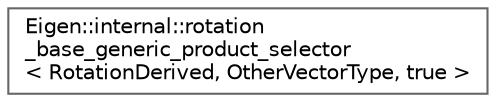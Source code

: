 digraph "Graphical Class Hierarchy"
{
 // LATEX_PDF_SIZE
  bgcolor="transparent";
  edge [fontname=Helvetica,fontsize=10,labelfontname=Helvetica,labelfontsize=10];
  node [fontname=Helvetica,fontsize=10,shape=box,height=0.2,width=0.4];
  rankdir="LR";
  Node0 [id="Node000000",label="Eigen::internal::rotation\l_base_generic_product_selector\l\< RotationDerived, OtherVectorType, true \>",height=0.2,width=0.4,color="grey40", fillcolor="white", style="filled",URL="$structEigen_1_1internal_1_1rotation__base__generic__product__selector_3_01RotationDerived_00_01OtherVectorType_00_01true_01_4.html",tooltip=" "];
}
